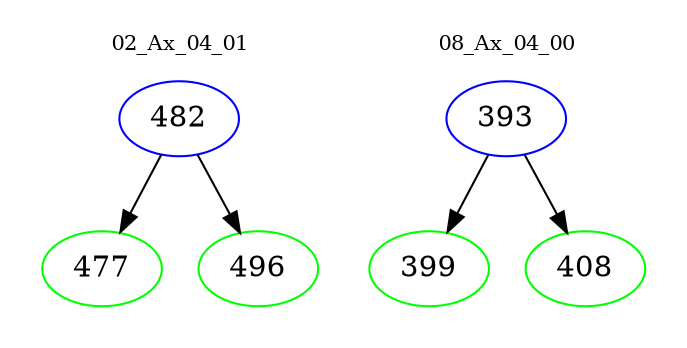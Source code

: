 digraph{
subgraph cluster_0 {
color = white
label = "02_Ax_04_01";
fontsize=10;
T0_482 [label="482", color="blue"]
T0_482 -> T0_477 [color="black"]
T0_477 [label="477", color="green"]
T0_482 -> T0_496 [color="black"]
T0_496 [label="496", color="green"]
}
subgraph cluster_1 {
color = white
label = "08_Ax_04_00";
fontsize=10;
T1_393 [label="393", color="blue"]
T1_393 -> T1_399 [color="black"]
T1_399 [label="399", color="green"]
T1_393 -> T1_408 [color="black"]
T1_408 [label="408", color="green"]
}
}
